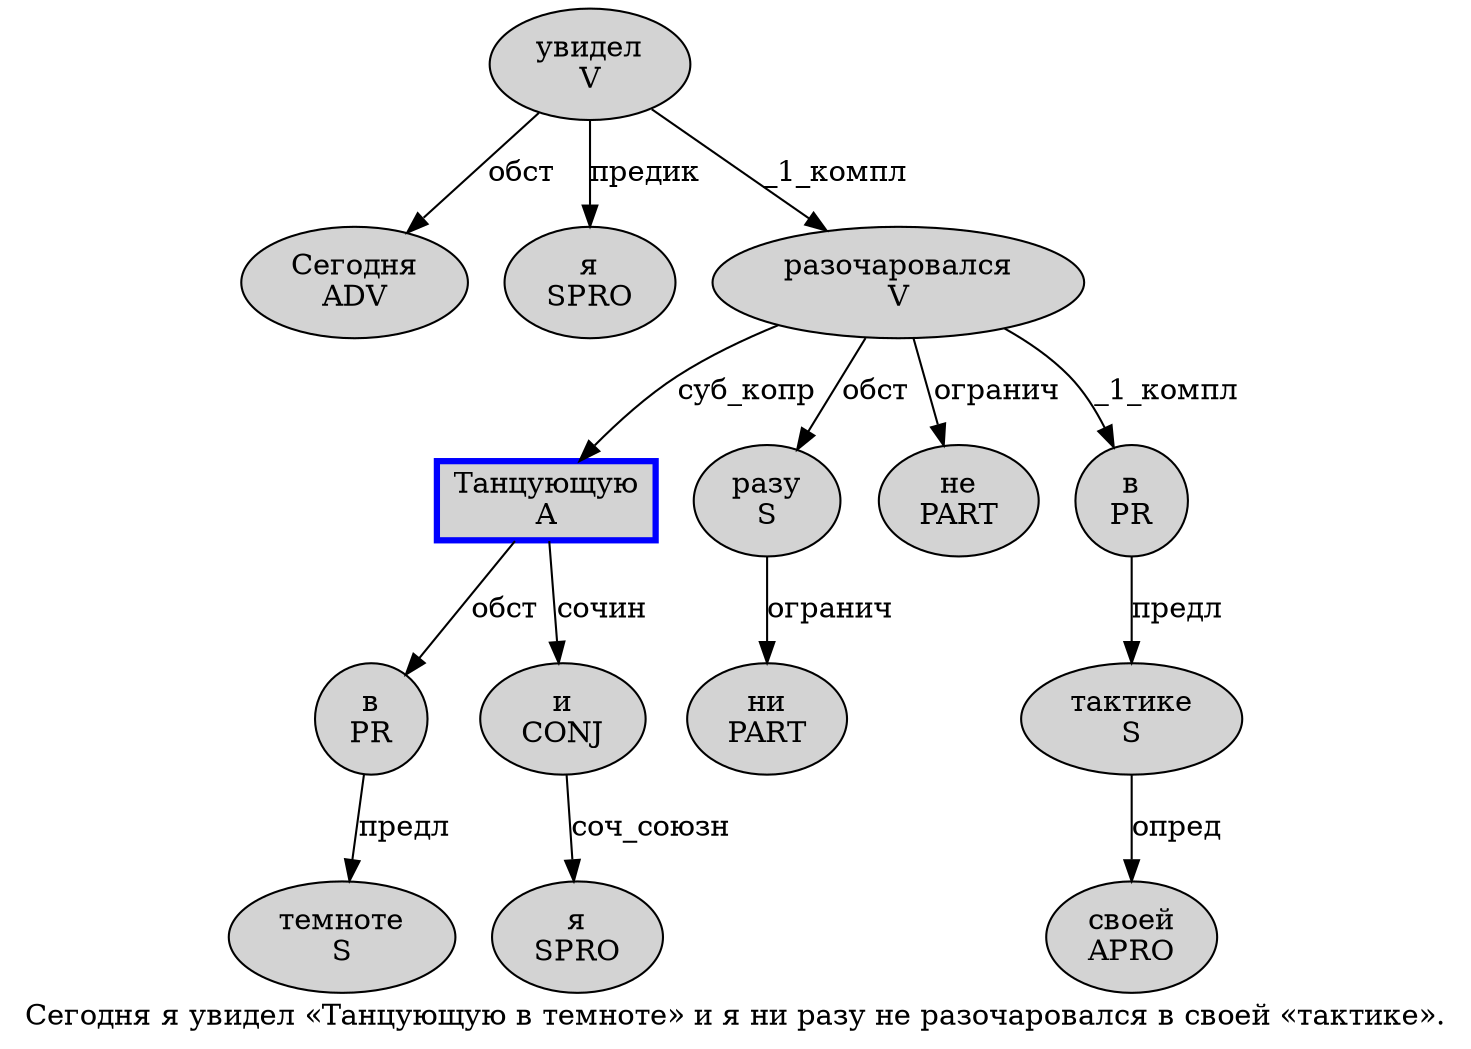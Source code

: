 digraph SENTENCE_1789 {
	graph [label="Сегодня я увидел «Танцующую в темноте» и я ни разу не разочаровался в своей «тактике»."]
	node [style=filled]
		0 [label="Сегодня
ADV" color="" fillcolor=lightgray penwidth=1 shape=ellipse]
		1 [label="я
SPRO" color="" fillcolor=lightgray penwidth=1 shape=ellipse]
		2 [label="увидел
V" color="" fillcolor=lightgray penwidth=1 shape=ellipse]
		4 [label="Танцующую
A" color=blue fillcolor=lightgray penwidth=3 shape=box]
		5 [label="в
PR" color="" fillcolor=lightgray penwidth=1 shape=ellipse]
		6 [label="темноте
S" color="" fillcolor=lightgray penwidth=1 shape=ellipse]
		8 [label="и
CONJ" color="" fillcolor=lightgray penwidth=1 shape=ellipse]
		9 [label="я
SPRO" color="" fillcolor=lightgray penwidth=1 shape=ellipse]
		10 [label="ни
PART" color="" fillcolor=lightgray penwidth=1 shape=ellipse]
		11 [label="разу
S" color="" fillcolor=lightgray penwidth=1 shape=ellipse]
		12 [label="не
PART" color="" fillcolor=lightgray penwidth=1 shape=ellipse]
		13 [label="разочаровался
V" color="" fillcolor=lightgray penwidth=1 shape=ellipse]
		14 [label="в
PR" color="" fillcolor=lightgray penwidth=1 shape=ellipse]
		15 [label="своей
APRO" color="" fillcolor=lightgray penwidth=1 shape=ellipse]
		17 [label="тактике
S" color="" fillcolor=lightgray penwidth=1 shape=ellipse]
			4 -> 5 [label="обст"]
			4 -> 8 [label="сочин"]
			2 -> 0 [label="обст"]
			2 -> 1 [label="предик"]
			2 -> 13 [label="_1_компл"]
			5 -> 6 [label="предл"]
			13 -> 4 [label="суб_копр"]
			13 -> 11 [label="обст"]
			13 -> 12 [label="огранич"]
			13 -> 14 [label="_1_компл"]
			14 -> 17 [label="предл"]
			8 -> 9 [label="соч_союзн"]
			17 -> 15 [label="опред"]
			11 -> 10 [label="огранич"]
}